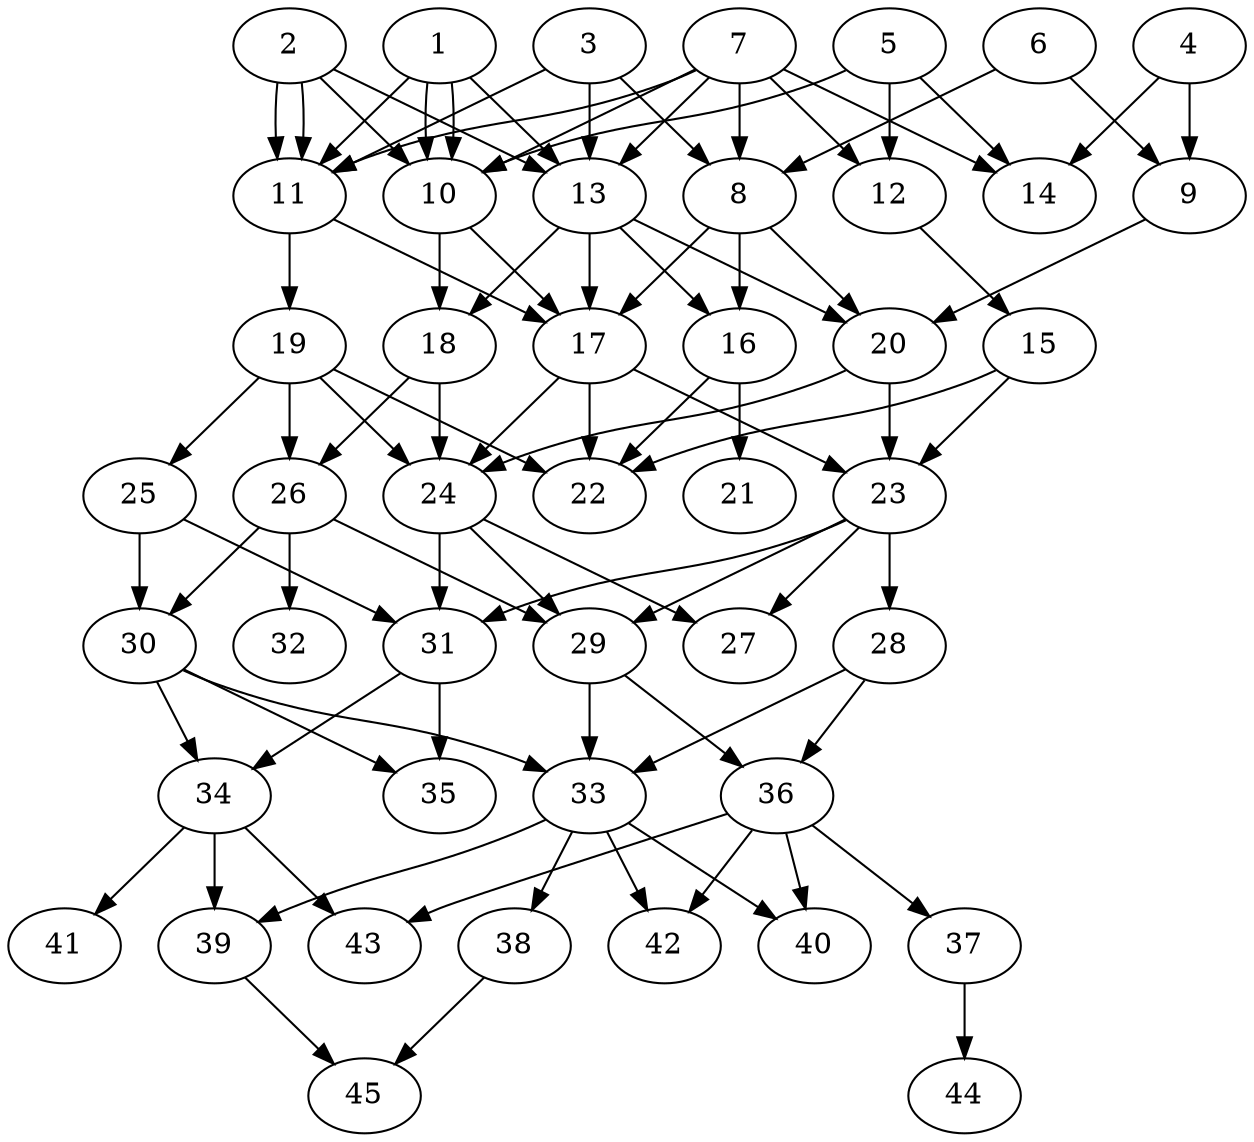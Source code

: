 // DAG automatically generated by daggen at Thu Oct  3 14:07:24 2019
// ./daggen --dot -n 45 --ccr 0.3 --fat 0.5 --regular 0.7 --density 0.7 --mindata 5242880 --maxdata 52428800 
digraph G {
  1 [size="53510827", alpha="0.11", expect_size="16053248"] 
  1 -> 10 [size ="16053248"]
  1 -> 10 [size ="16053248"]
  1 -> 11 [size ="16053248"]
  1 -> 13 [size ="16053248"]
  2 [size="155572907", alpha="0.12", expect_size="46671872"] 
  2 -> 10 [size ="46671872"]
  2 -> 11 [size ="46671872"]
  2 -> 11 [size ="46671872"]
  2 -> 13 [size ="46671872"]
  3 [size="164457813", alpha="0.04", expect_size="49337344"] 
  3 -> 8 [size ="49337344"]
  3 -> 11 [size ="49337344"]
  3 -> 13 [size ="49337344"]
  4 [size="87678293", alpha="0.06", expect_size="26303488"] 
  4 -> 9 [size ="26303488"]
  4 -> 14 [size ="26303488"]
  5 [size="93245440", alpha="0.18", expect_size="27973632"] 
  5 -> 10 [size ="27973632"]
  5 -> 12 [size ="27973632"]
  5 -> 14 [size ="27973632"]
  6 [size="47182507", alpha="0.13", expect_size="14154752"] 
  6 -> 8 [size ="14154752"]
  6 -> 9 [size ="14154752"]
  7 [size="71782400", alpha="0.05", expect_size="21534720"] 
  7 -> 8 [size ="21534720"]
  7 -> 10 [size ="21534720"]
  7 -> 11 [size ="21534720"]
  7 -> 12 [size ="21534720"]
  7 -> 13 [size ="21534720"]
  7 -> 14 [size ="21534720"]
  8 [size="76875093", alpha="0.01", expect_size="23062528"] 
  8 -> 16 [size ="23062528"]
  8 -> 17 [size ="23062528"]
  8 -> 20 [size ="23062528"]
  9 [size="58077867", alpha="0.11", expect_size="17423360"] 
  9 -> 20 [size ="17423360"]
  10 [size="165724160", alpha="0.08", expect_size="49717248"] 
  10 -> 17 [size ="49717248"]
  10 -> 18 [size ="49717248"]
  11 [size="158474240", alpha="0.03", expect_size="47542272"] 
  11 -> 17 [size ="47542272"]
  11 -> 19 [size ="47542272"]
  12 [size="90214400", alpha="0.01", expect_size="27064320"] 
  12 -> 15 [size ="27064320"]
  13 [size="27569493", alpha="0.13", expect_size="8270848"] 
  13 -> 16 [size ="8270848"]
  13 -> 17 [size ="8270848"]
  13 -> 18 [size ="8270848"]
  13 -> 20 [size ="8270848"]
  14 [size="56558933", alpha="0.09", expect_size="16967680"] 
  15 [size="106540373", alpha="0.10", expect_size="31962112"] 
  15 -> 22 [size ="31962112"]
  15 -> 23 [size ="31962112"]
  16 [size="92788053", alpha="0.07", expect_size="27836416"] 
  16 -> 21 [size ="27836416"]
  16 -> 22 [size ="27836416"]
  17 [size="33996800", alpha="0.03", expect_size="10199040"] 
  17 -> 22 [size ="10199040"]
  17 -> 23 [size ="10199040"]
  17 -> 24 [size ="10199040"]
  18 [size="72963413", alpha="0.15", expect_size="21889024"] 
  18 -> 24 [size ="21889024"]
  18 -> 26 [size ="21889024"]
  19 [size="81080320", alpha="0.02", expect_size="24324096"] 
  19 -> 22 [size ="24324096"]
  19 -> 24 [size ="24324096"]
  19 -> 25 [size ="24324096"]
  19 -> 26 [size ="24324096"]
  20 [size="169297920", alpha="0.10", expect_size="50789376"] 
  20 -> 23 [size ="50789376"]
  20 -> 24 [size ="50789376"]
  21 [size="78397440", alpha="0.03", expect_size="23519232"] 
  22 [size="102103040", alpha="0.13", expect_size="30630912"] 
  23 [size="106588160", alpha="0.01", expect_size="31976448"] 
  23 -> 27 [size ="31976448"]
  23 -> 28 [size ="31976448"]
  23 -> 29 [size ="31976448"]
  23 -> 31 [size ="31976448"]
  24 [size="52193280", alpha="0.19", expect_size="15657984"] 
  24 -> 27 [size ="15657984"]
  24 -> 29 [size ="15657984"]
  24 -> 31 [size ="15657984"]
  25 [size="120780800", alpha="0.06", expect_size="36234240"] 
  25 -> 30 [size ="36234240"]
  25 -> 31 [size ="36234240"]
  26 [size="43233280", alpha="0.17", expect_size="12969984"] 
  26 -> 29 [size ="12969984"]
  26 -> 30 [size ="12969984"]
  26 -> 32 [size ="12969984"]
  27 [size="100857173", alpha="0.15", expect_size="30257152"] 
  28 [size="121043627", alpha="0.01", expect_size="36313088"] 
  28 -> 33 [size ="36313088"]
  28 -> 36 [size ="36313088"]
  29 [size="85142187", alpha="0.11", expect_size="25542656"] 
  29 -> 33 [size ="25542656"]
  29 -> 36 [size ="25542656"]
  30 [size="102871040", alpha="0.01", expect_size="30861312"] 
  30 -> 33 [size ="30861312"]
  30 -> 34 [size ="30861312"]
  30 -> 35 [size ="30861312"]
  31 [size="25234773", alpha="0.08", expect_size="7570432"] 
  31 -> 34 [size ="7570432"]
  31 -> 35 [size ="7570432"]
  32 [size="45554347", alpha="0.05", expect_size="13666304"] 
  33 [size="144643413", alpha="0.03", expect_size="43393024"] 
  33 -> 38 [size ="43393024"]
  33 -> 39 [size ="43393024"]
  33 -> 40 [size ="43393024"]
  33 -> 42 [size ="43393024"]
  34 [size="154907307", alpha="0.06", expect_size="46472192"] 
  34 -> 39 [size ="46472192"]
  34 -> 41 [size ="46472192"]
  34 -> 43 [size ="46472192"]
  35 [size="146554880", alpha="0.00", expect_size="43966464"] 
  36 [size="38065493", alpha="0.04", expect_size="11419648"] 
  36 -> 37 [size ="11419648"]
  36 -> 40 [size ="11419648"]
  36 -> 42 [size ="11419648"]
  36 -> 43 [size ="11419648"]
  37 [size="173721600", alpha="0.10", expect_size="52116480"] 
  37 -> 44 [size ="52116480"]
  38 [size="135973547", alpha="0.03", expect_size="40792064"] 
  38 -> 45 [size ="40792064"]
  39 [size="141509973", alpha="0.04", expect_size="42452992"] 
  39 -> 45 [size ="42452992"]
  40 [size="73642667", alpha="0.05", expect_size="22092800"] 
  41 [size="80626347", alpha="0.13", expect_size="24187904"] 
  42 [size="146169173", alpha="0.12", expect_size="43850752"] 
  43 [size="28443307", alpha="0.02", expect_size="8532992"] 
  44 [size="52111360", alpha="0.16", expect_size="15633408"] 
  45 [size="98976427", alpha="0.04", expect_size="29692928"] 
}
